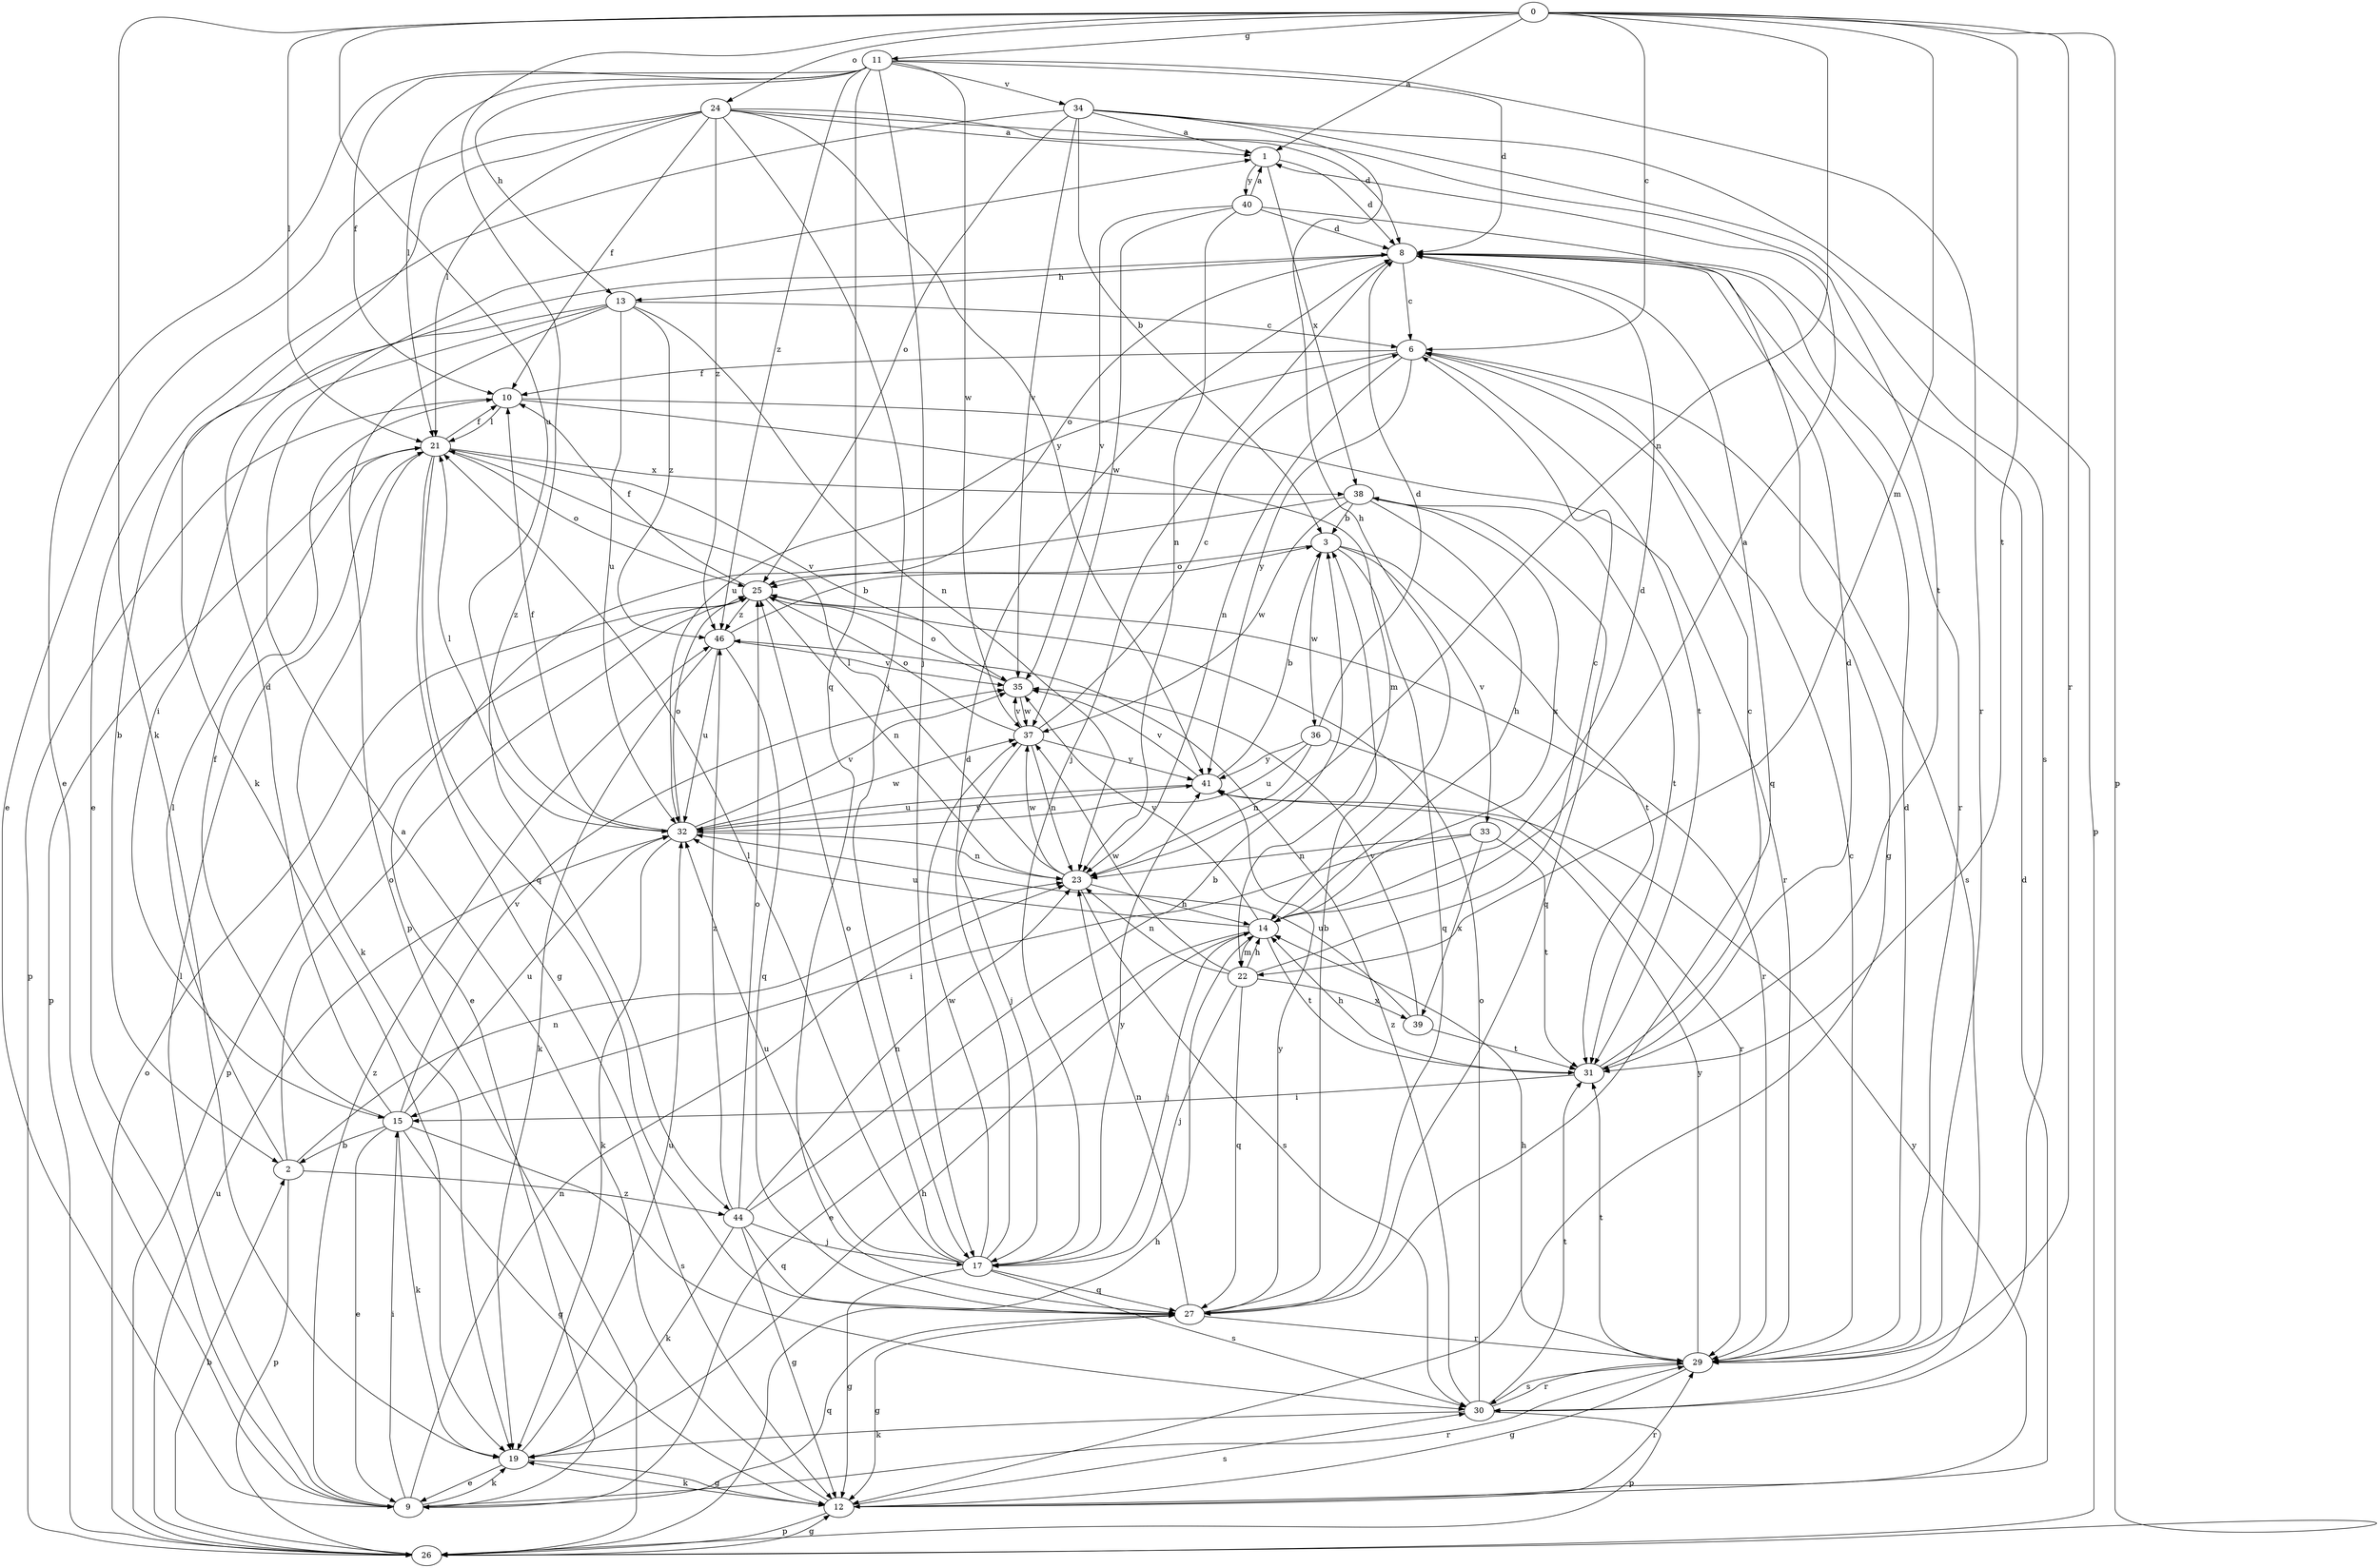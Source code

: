 strict digraph  {
0;
1;
2;
3;
6;
8;
9;
10;
11;
12;
13;
14;
15;
17;
19;
21;
22;
23;
24;
25;
26;
27;
29;
30;
31;
32;
33;
34;
35;
36;
37;
38;
39;
40;
41;
44;
46;
0 -> 1  [label=a];
0 -> 6  [label=c];
0 -> 11  [label=g];
0 -> 19  [label=k];
0 -> 21  [label=l];
0 -> 22  [label=m];
0 -> 23  [label=n];
0 -> 24  [label=o];
0 -> 26  [label=p];
0 -> 29  [label=r];
0 -> 31  [label=t];
0 -> 32  [label=u];
0 -> 44  [label=z];
1 -> 8  [label=d];
1 -> 38  [label=x];
1 -> 40  [label=y];
2 -> 21  [label=l];
2 -> 23  [label=n];
2 -> 25  [label=o];
2 -> 26  [label=p];
2 -> 44  [label=z];
3 -> 25  [label=o];
3 -> 27  [label=q];
3 -> 31  [label=t];
3 -> 33  [label=v];
3 -> 36  [label=w];
6 -> 10  [label=f];
6 -> 23  [label=n];
6 -> 30  [label=s];
6 -> 31  [label=t];
6 -> 32  [label=u];
6 -> 41  [label=y];
8 -> 6  [label=c];
8 -> 13  [label=h];
8 -> 17  [label=j];
8 -> 25  [label=o];
8 -> 27  [label=q];
8 -> 29  [label=r];
9 -> 15  [label=i];
9 -> 19  [label=k];
9 -> 21  [label=l];
9 -> 23  [label=n];
9 -> 27  [label=q];
9 -> 29  [label=r];
9 -> 46  [label=z];
10 -> 21  [label=l];
10 -> 22  [label=m];
10 -> 26  [label=p];
10 -> 29  [label=r];
11 -> 8  [label=d];
11 -> 9  [label=e];
11 -> 10  [label=f];
11 -> 13  [label=h];
11 -> 17  [label=j];
11 -> 21  [label=l];
11 -> 27  [label=q];
11 -> 29  [label=r];
11 -> 34  [label=v];
11 -> 37  [label=w];
11 -> 46  [label=z];
12 -> 1  [label=a];
12 -> 8  [label=d];
12 -> 19  [label=k];
12 -> 26  [label=p];
12 -> 29  [label=r];
12 -> 30  [label=s];
12 -> 41  [label=y];
13 -> 2  [label=b];
13 -> 6  [label=c];
13 -> 15  [label=i];
13 -> 23  [label=n];
13 -> 26  [label=p];
13 -> 32  [label=u];
13 -> 46  [label=z];
14 -> 1  [label=a];
14 -> 8  [label=d];
14 -> 9  [label=e];
14 -> 17  [label=j];
14 -> 22  [label=m];
14 -> 31  [label=t];
14 -> 32  [label=u];
14 -> 35  [label=v];
14 -> 38  [label=x];
15 -> 2  [label=b];
15 -> 8  [label=d];
15 -> 9  [label=e];
15 -> 10  [label=f];
15 -> 12  [label=g];
15 -> 19  [label=k];
15 -> 30  [label=s];
15 -> 32  [label=u];
15 -> 35  [label=v];
17 -> 8  [label=d];
17 -> 12  [label=g];
17 -> 21  [label=l];
17 -> 25  [label=o];
17 -> 27  [label=q];
17 -> 30  [label=s];
17 -> 32  [label=u];
17 -> 37  [label=w];
17 -> 41  [label=y];
19 -> 9  [label=e];
19 -> 12  [label=g];
19 -> 14  [label=h];
19 -> 32  [label=u];
21 -> 10  [label=f];
21 -> 12  [label=g];
21 -> 19  [label=k];
21 -> 25  [label=o];
21 -> 26  [label=p];
21 -> 27  [label=q];
21 -> 35  [label=v];
21 -> 38  [label=x];
22 -> 6  [label=c];
22 -> 14  [label=h];
22 -> 17  [label=j];
22 -> 23  [label=n];
22 -> 27  [label=q];
22 -> 37  [label=w];
22 -> 39  [label=x];
23 -> 14  [label=h];
23 -> 21  [label=l];
23 -> 30  [label=s];
23 -> 37  [label=w];
24 -> 1  [label=a];
24 -> 8  [label=d];
24 -> 9  [label=e];
24 -> 10  [label=f];
24 -> 17  [label=j];
24 -> 19  [label=k];
24 -> 21  [label=l];
24 -> 31  [label=t];
24 -> 41  [label=y];
24 -> 46  [label=z];
25 -> 10  [label=f];
25 -> 23  [label=n];
25 -> 26  [label=p];
25 -> 29  [label=r];
25 -> 46  [label=z];
26 -> 2  [label=b];
26 -> 12  [label=g];
26 -> 14  [label=h];
26 -> 25  [label=o];
26 -> 32  [label=u];
27 -> 3  [label=b];
27 -> 12  [label=g];
27 -> 23  [label=n];
27 -> 29  [label=r];
27 -> 41  [label=y];
29 -> 6  [label=c];
29 -> 8  [label=d];
29 -> 12  [label=g];
29 -> 14  [label=h];
29 -> 30  [label=s];
29 -> 31  [label=t];
29 -> 41  [label=y];
30 -> 19  [label=k];
30 -> 25  [label=o];
30 -> 26  [label=p];
30 -> 29  [label=r];
30 -> 31  [label=t];
30 -> 46  [label=z];
31 -> 6  [label=c];
31 -> 8  [label=d];
31 -> 14  [label=h];
31 -> 15  [label=i];
32 -> 10  [label=f];
32 -> 19  [label=k];
32 -> 21  [label=l];
32 -> 23  [label=n];
32 -> 25  [label=o];
32 -> 35  [label=v];
32 -> 37  [label=w];
32 -> 41  [label=y];
33 -> 15  [label=i];
33 -> 23  [label=n];
33 -> 31  [label=t];
33 -> 39  [label=x];
34 -> 1  [label=a];
34 -> 3  [label=b];
34 -> 9  [label=e];
34 -> 14  [label=h];
34 -> 25  [label=o];
34 -> 26  [label=p];
34 -> 30  [label=s];
34 -> 35  [label=v];
35 -> 25  [label=o];
35 -> 37  [label=w];
36 -> 8  [label=d];
36 -> 23  [label=n];
36 -> 29  [label=r];
36 -> 32  [label=u];
36 -> 41  [label=y];
37 -> 6  [label=c];
37 -> 17  [label=j];
37 -> 23  [label=n];
37 -> 25  [label=o];
37 -> 35  [label=v];
37 -> 41  [label=y];
38 -> 3  [label=b];
38 -> 9  [label=e];
38 -> 14  [label=h];
38 -> 27  [label=q];
38 -> 31  [label=t];
38 -> 37  [label=w];
39 -> 31  [label=t];
39 -> 32  [label=u];
39 -> 35  [label=v];
40 -> 1  [label=a];
40 -> 8  [label=d];
40 -> 12  [label=g];
40 -> 23  [label=n];
40 -> 35  [label=v];
40 -> 37  [label=w];
41 -> 3  [label=b];
41 -> 32  [label=u];
41 -> 35  [label=v];
44 -> 3  [label=b];
44 -> 12  [label=g];
44 -> 17  [label=j];
44 -> 19  [label=k];
44 -> 23  [label=n];
44 -> 25  [label=o];
44 -> 27  [label=q];
44 -> 46  [label=z];
46 -> 3  [label=b];
46 -> 19  [label=k];
46 -> 27  [label=q];
46 -> 32  [label=u];
46 -> 35  [label=v];
}
